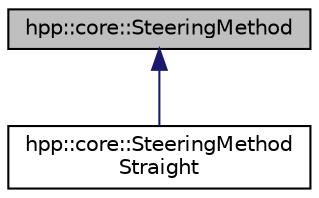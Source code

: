 digraph "hpp::core::SteeringMethod"
{
  edge [fontname="Helvetica",fontsize="10",labelfontname="Helvetica",labelfontsize="10"];
  node [fontname="Helvetica",fontsize="10",shape=record];
  Node1 [label="hpp::core::SteeringMethod",height=0.2,width=0.4,color="black", fillcolor="grey75", style="filled" fontcolor="black"];
  Node1 -> Node2 [dir="back",color="midnightblue",fontsize="10",style="solid",fontname="Helvetica"];
  Node2 [label="hpp::core::SteeringMethod\lStraight",height=0.2,width=0.4,color="black", fillcolor="white", style="filled",URL="$a00051.html",tooltip="Steering method that creates StraightPath instances. "];
}
